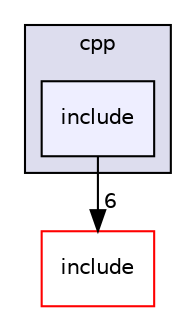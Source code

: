 digraph "include" {
  compound=true
  node [ fontsize="10", fontname="Helvetica"];
  edge [ labelfontsize="10", labelfontname="Helvetica"];
  subgraph clusterdir_53a5031665bcd86213921b48eca04b55 {
    graph [ bgcolor="#ddddee", pencolor="black", label="cpp" fontname="Helvetica", fontsize="10", URL="dir_53a5031665bcd86213921b48eca04b55.html"]
  dir_dad1865aa249b16f6d1b0eca22f3c203 [shape=box, label="include", style="filled", fillcolor="#eeeeff", pencolor="black", URL="dir_dad1865aa249b16f6d1b0eca22f3c203.html"];
  }
  dir_b0856f6b0d80ccb263b2f415c91f9e17 [shape=box label="include" fillcolor="white" style="filled" color="red" URL="dir_b0856f6b0d80ccb263b2f415c91f9e17.html"];
  dir_dad1865aa249b16f6d1b0eca22f3c203->dir_b0856f6b0d80ccb263b2f415c91f9e17 [headlabel="6", labeldistance=1.5 headhref="dir_000073_000046.html"];
}
